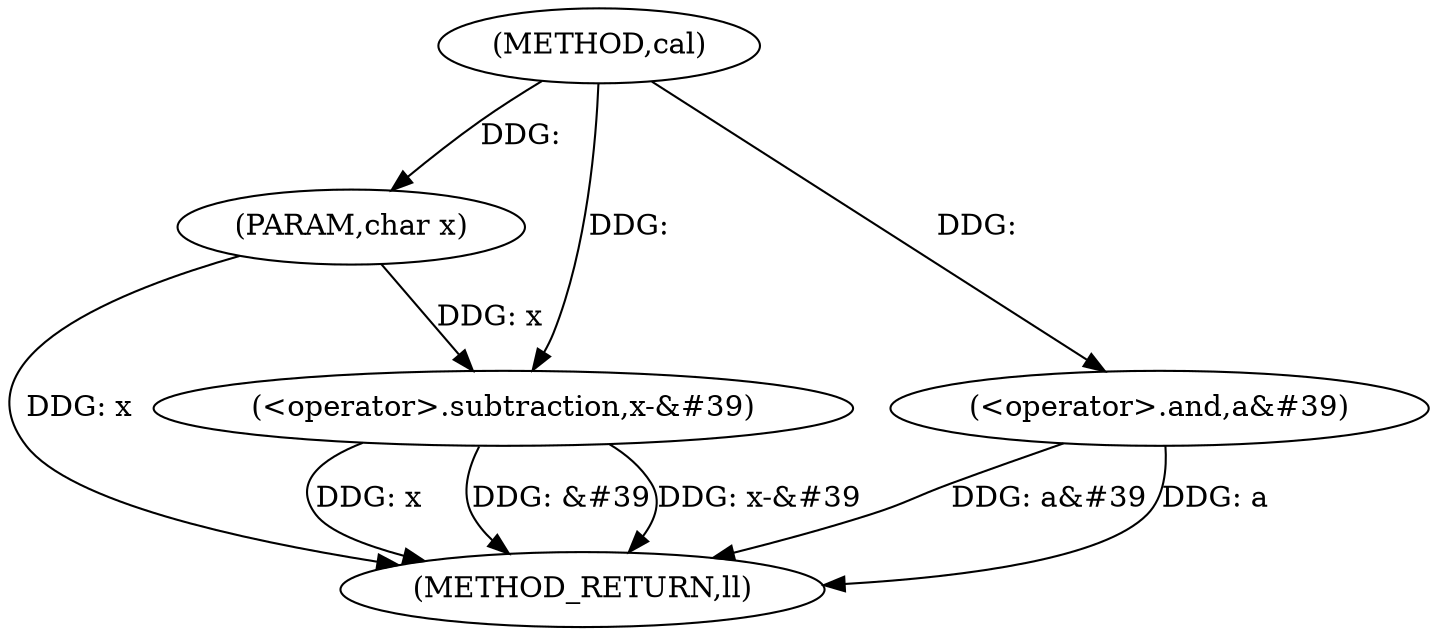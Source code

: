 digraph "cal" {  
"1000102" [label = "(METHOD,cal)" ]
"1000112" [label = "(METHOD_RETURN,ll)" ]
"1000103" [label = "(PARAM,char x)" ]
"1000105" [label = "(<operator>.subtraction,x-&#39)" ]
"1000109" [label = "(<operator>.and,a&#39)" ]
  "1000103" -> "1000112"  [ label = "DDG: x"] 
  "1000105" -> "1000112"  [ label = "DDG: x"] 
  "1000105" -> "1000112"  [ label = "DDG: &#39"] 
  "1000105" -> "1000112"  [ label = "DDG: x-&#39"] 
  "1000109" -> "1000112"  [ label = "DDG: a&#39"] 
  "1000109" -> "1000112"  [ label = "DDG: a"] 
  "1000102" -> "1000103"  [ label = "DDG: "] 
  "1000103" -> "1000105"  [ label = "DDG: x"] 
  "1000102" -> "1000105"  [ label = "DDG: "] 
  "1000102" -> "1000109"  [ label = "DDG: "] 
}
